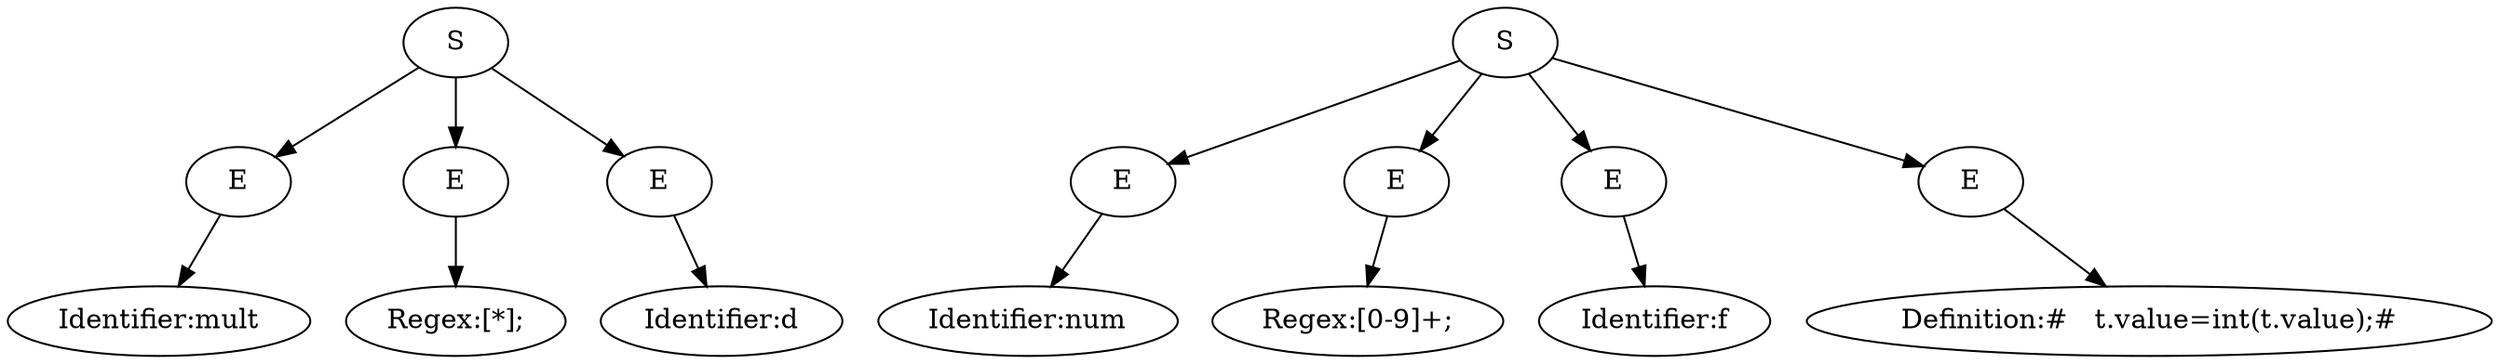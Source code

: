 digraph G { ordering=out 
n0 [ label = "Identifier:mult"];
n1 [ label = "E"];
n1->n0;
n2 [ label = "Regex:[\*];"];
n3 [ label = "E"];
n3->n2;
n4 [ label = "Identifier:d"];
n5 [ label = "E"];
n5->n4;
n6 [ label = "S"];
n6->n1;
n6->n3;
n6->n5;
n7 [ label = "Identifier:num"];
n8 [ label = "E"];
n8->n7;
n9 [ label = "Regex:[0-9]+;"];
n10 [ label = "E"];
n10->n9;
n11 [ label = "Identifier:f"];
n12 [ label = "E"];
n12->n11;
n13 [ label = "Definition:#   t.value=int(t.value);#"];
n14 [ label = "E"];
n14->n13;
n15 [ label = "S"];
n15->n8;
n15->n10;
n15->n12;
n15->n14;
}
